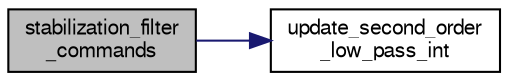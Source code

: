 digraph "stabilization_filter_commands"
{
  edge [fontname="FreeSans",fontsize="10",labelfontname="FreeSans",labelfontsize="10"];
  node [fontname="FreeSans",fontsize="10",shape=record];
  rankdir="LR";
  Node1 [label="stabilization_filter\l_commands",height=0.2,width=0.4,color="black", fillcolor="grey75", style="filled", fontcolor="black"];
  Node1 -> Node2 [color="midnightblue",fontsize="10",style="solid",fontname="FreeSans"];
  Node2 [label="update_second_order\l_low_pass_int",height=0.2,width=0.4,color="black", fillcolor="white", style="filled",URL="$low__pass__filter_8h.html#a9b7d8efe8f0511c29c27d714d8bc0f44",tooltip="Update second order low pass filter state with a new value(fixed point version). "];
}
